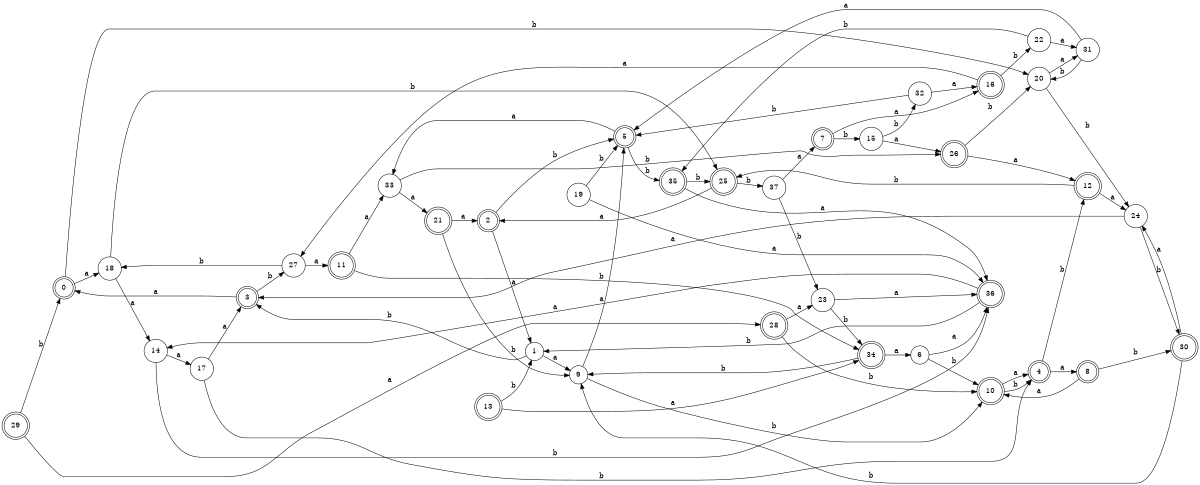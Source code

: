 digraph n31_6 {
__start0 [label="" shape="none"];

rankdir=LR;
size="8,5";

s0 [style="rounded,filled", color="black", fillcolor="white" shape="doublecircle", label="0"];
s1 [style="filled", color="black", fillcolor="white" shape="circle", label="1"];
s2 [style="rounded,filled", color="black", fillcolor="white" shape="doublecircle", label="2"];
s3 [style="rounded,filled", color="black", fillcolor="white" shape="doublecircle", label="3"];
s4 [style="rounded,filled", color="black", fillcolor="white" shape="doublecircle", label="4"];
s5 [style="rounded,filled", color="black", fillcolor="white" shape="doublecircle", label="5"];
s6 [style="filled", color="black", fillcolor="white" shape="circle", label="6"];
s7 [style="rounded,filled", color="black", fillcolor="white" shape="doublecircle", label="7"];
s8 [style="rounded,filled", color="black", fillcolor="white" shape="doublecircle", label="8"];
s9 [style="filled", color="black", fillcolor="white" shape="circle", label="9"];
s10 [style="rounded,filled", color="black", fillcolor="white" shape="doublecircle", label="10"];
s11 [style="rounded,filled", color="black", fillcolor="white" shape="doublecircle", label="11"];
s12 [style="rounded,filled", color="black", fillcolor="white" shape="doublecircle", label="12"];
s13 [style="rounded,filled", color="black", fillcolor="white" shape="doublecircle", label="13"];
s14 [style="filled", color="black", fillcolor="white" shape="circle", label="14"];
s15 [style="filled", color="black", fillcolor="white" shape="circle", label="15"];
s16 [style="rounded,filled", color="black", fillcolor="white" shape="doublecircle", label="16"];
s17 [style="filled", color="black", fillcolor="white" shape="circle", label="17"];
s18 [style="filled", color="black", fillcolor="white" shape="circle", label="18"];
s19 [style="filled", color="black", fillcolor="white" shape="circle", label="19"];
s20 [style="filled", color="black", fillcolor="white" shape="circle", label="20"];
s21 [style="rounded,filled", color="black", fillcolor="white" shape="doublecircle", label="21"];
s22 [style="filled", color="black", fillcolor="white" shape="circle", label="22"];
s23 [style="filled", color="black", fillcolor="white" shape="circle", label="23"];
s24 [style="filled", color="black", fillcolor="white" shape="circle", label="24"];
s25 [style="rounded,filled", color="black", fillcolor="white" shape="doublecircle", label="25"];
s26 [style="rounded,filled", color="black", fillcolor="white" shape="doublecircle", label="26"];
s27 [style="filled", color="black", fillcolor="white" shape="circle", label="27"];
s28 [style="rounded,filled", color="black", fillcolor="white" shape="doublecircle", label="28"];
s29 [style="rounded,filled", color="black", fillcolor="white" shape="doublecircle", label="29"];
s30 [style="rounded,filled", color="black", fillcolor="white" shape="doublecircle", label="30"];
s31 [style="filled", color="black", fillcolor="white" shape="circle", label="31"];
s32 [style="filled", color="black", fillcolor="white" shape="circle", label="32"];
s33 [style="filled", color="black", fillcolor="white" shape="circle", label="33"];
s34 [style="rounded,filled", color="black", fillcolor="white" shape="doublecircle", label="34"];
s35 [style="rounded,filled", color="black", fillcolor="white" shape="doublecircle", label="35"];
s36 [style="rounded,filled", color="black", fillcolor="white" shape="doublecircle", label="36"];
s37 [style="filled", color="black", fillcolor="white" shape="circle", label="37"];
s0 -> s18 [label="a"];
s0 -> s20 [label="b"];
s1 -> s9 [label="a"];
s1 -> s3 [label="b"];
s2 -> s1 [label="a"];
s2 -> s5 [label="b"];
s3 -> s0 [label="a"];
s3 -> s27 [label="b"];
s4 -> s8 [label="a"];
s4 -> s12 [label="b"];
s5 -> s33 [label="a"];
s5 -> s35 [label="b"];
s6 -> s36 [label="a"];
s6 -> s10 [label="b"];
s7 -> s16 [label="a"];
s7 -> s15 [label="b"];
s8 -> s10 [label="a"];
s8 -> s30 [label="b"];
s9 -> s5 [label="a"];
s9 -> s10 [label="b"];
s10 -> s4 [label="a"];
s10 -> s4 [label="b"];
s11 -> s33 [label="a"];
s11 -> s34 [label="b"];
s12 -> s24 [label="a"];
s12 -> s25 [label="b"];
s13 -> s34 [label="a"];
s13 -> s1 [label="b"];
s14 -> s17 [label="a"];
s14 -> s36 [label="b"];
s15 -> s26 [label="a"];
s15 -> s32 [label="b"];
s16 -> s27 [label="a"];
s16 -> s22 [label="b"];
s17 -> s3 [label="a"];
s17 -> s4 [label="b"];
s18 -> s14 [label="a"];
s18 -> s25 [label="b"];
s19 -> s36 [label="a"];
s19 -> s5 [label="b"];
s20 -> s31 [label="a"];
s20 -> s24 [label="b"];
s21 -> s2 [label="a"];
s21 -> s9 [label="b"];
s22 -> s31 [label="a"];
s22 -> s35 [label="b"];
s23 -> s36 [label="a"];
s23 -> s34 [label="b"];
s24 -> s3 [label="a"];
s24 -> s30 [label="b"];
s25 -> s2 [label="a"];
s25 -> s37 [label="b"];
s26 -> s12 [label="a"];
s26 -> s20 [label="b"];
s27 -> s11 [label="a"];
s27 -> s18 [label="b"];
s28 -> s23 [label="a"];
s28 -> s10 [label="b"];
s29 -> s28 [label="a"];
s29 -> s0 [label="b"];
s30 -> s24 [label="a"];
s30 -> s9 [label="b"];
s31 -> s5 [label="a"];
s31 -> s20 [label="b"];
s32 -> s16 [label="a"];
s32 -> s5 [label="b"];
s33 -> s21 [label="a"];
s33 -> s26 [label="b"];
s34 -> s6 [label="a"];
s34 -> s9 [label="b"];
s35 -> s36 [label="a"];
s35 -> s25 [label="b"];
s36 -> s14 [label="a"];
s36 -> s1 [label="b"];
s37 -> s7 [label="a"];
s37 -> s23 [label="b"];

}